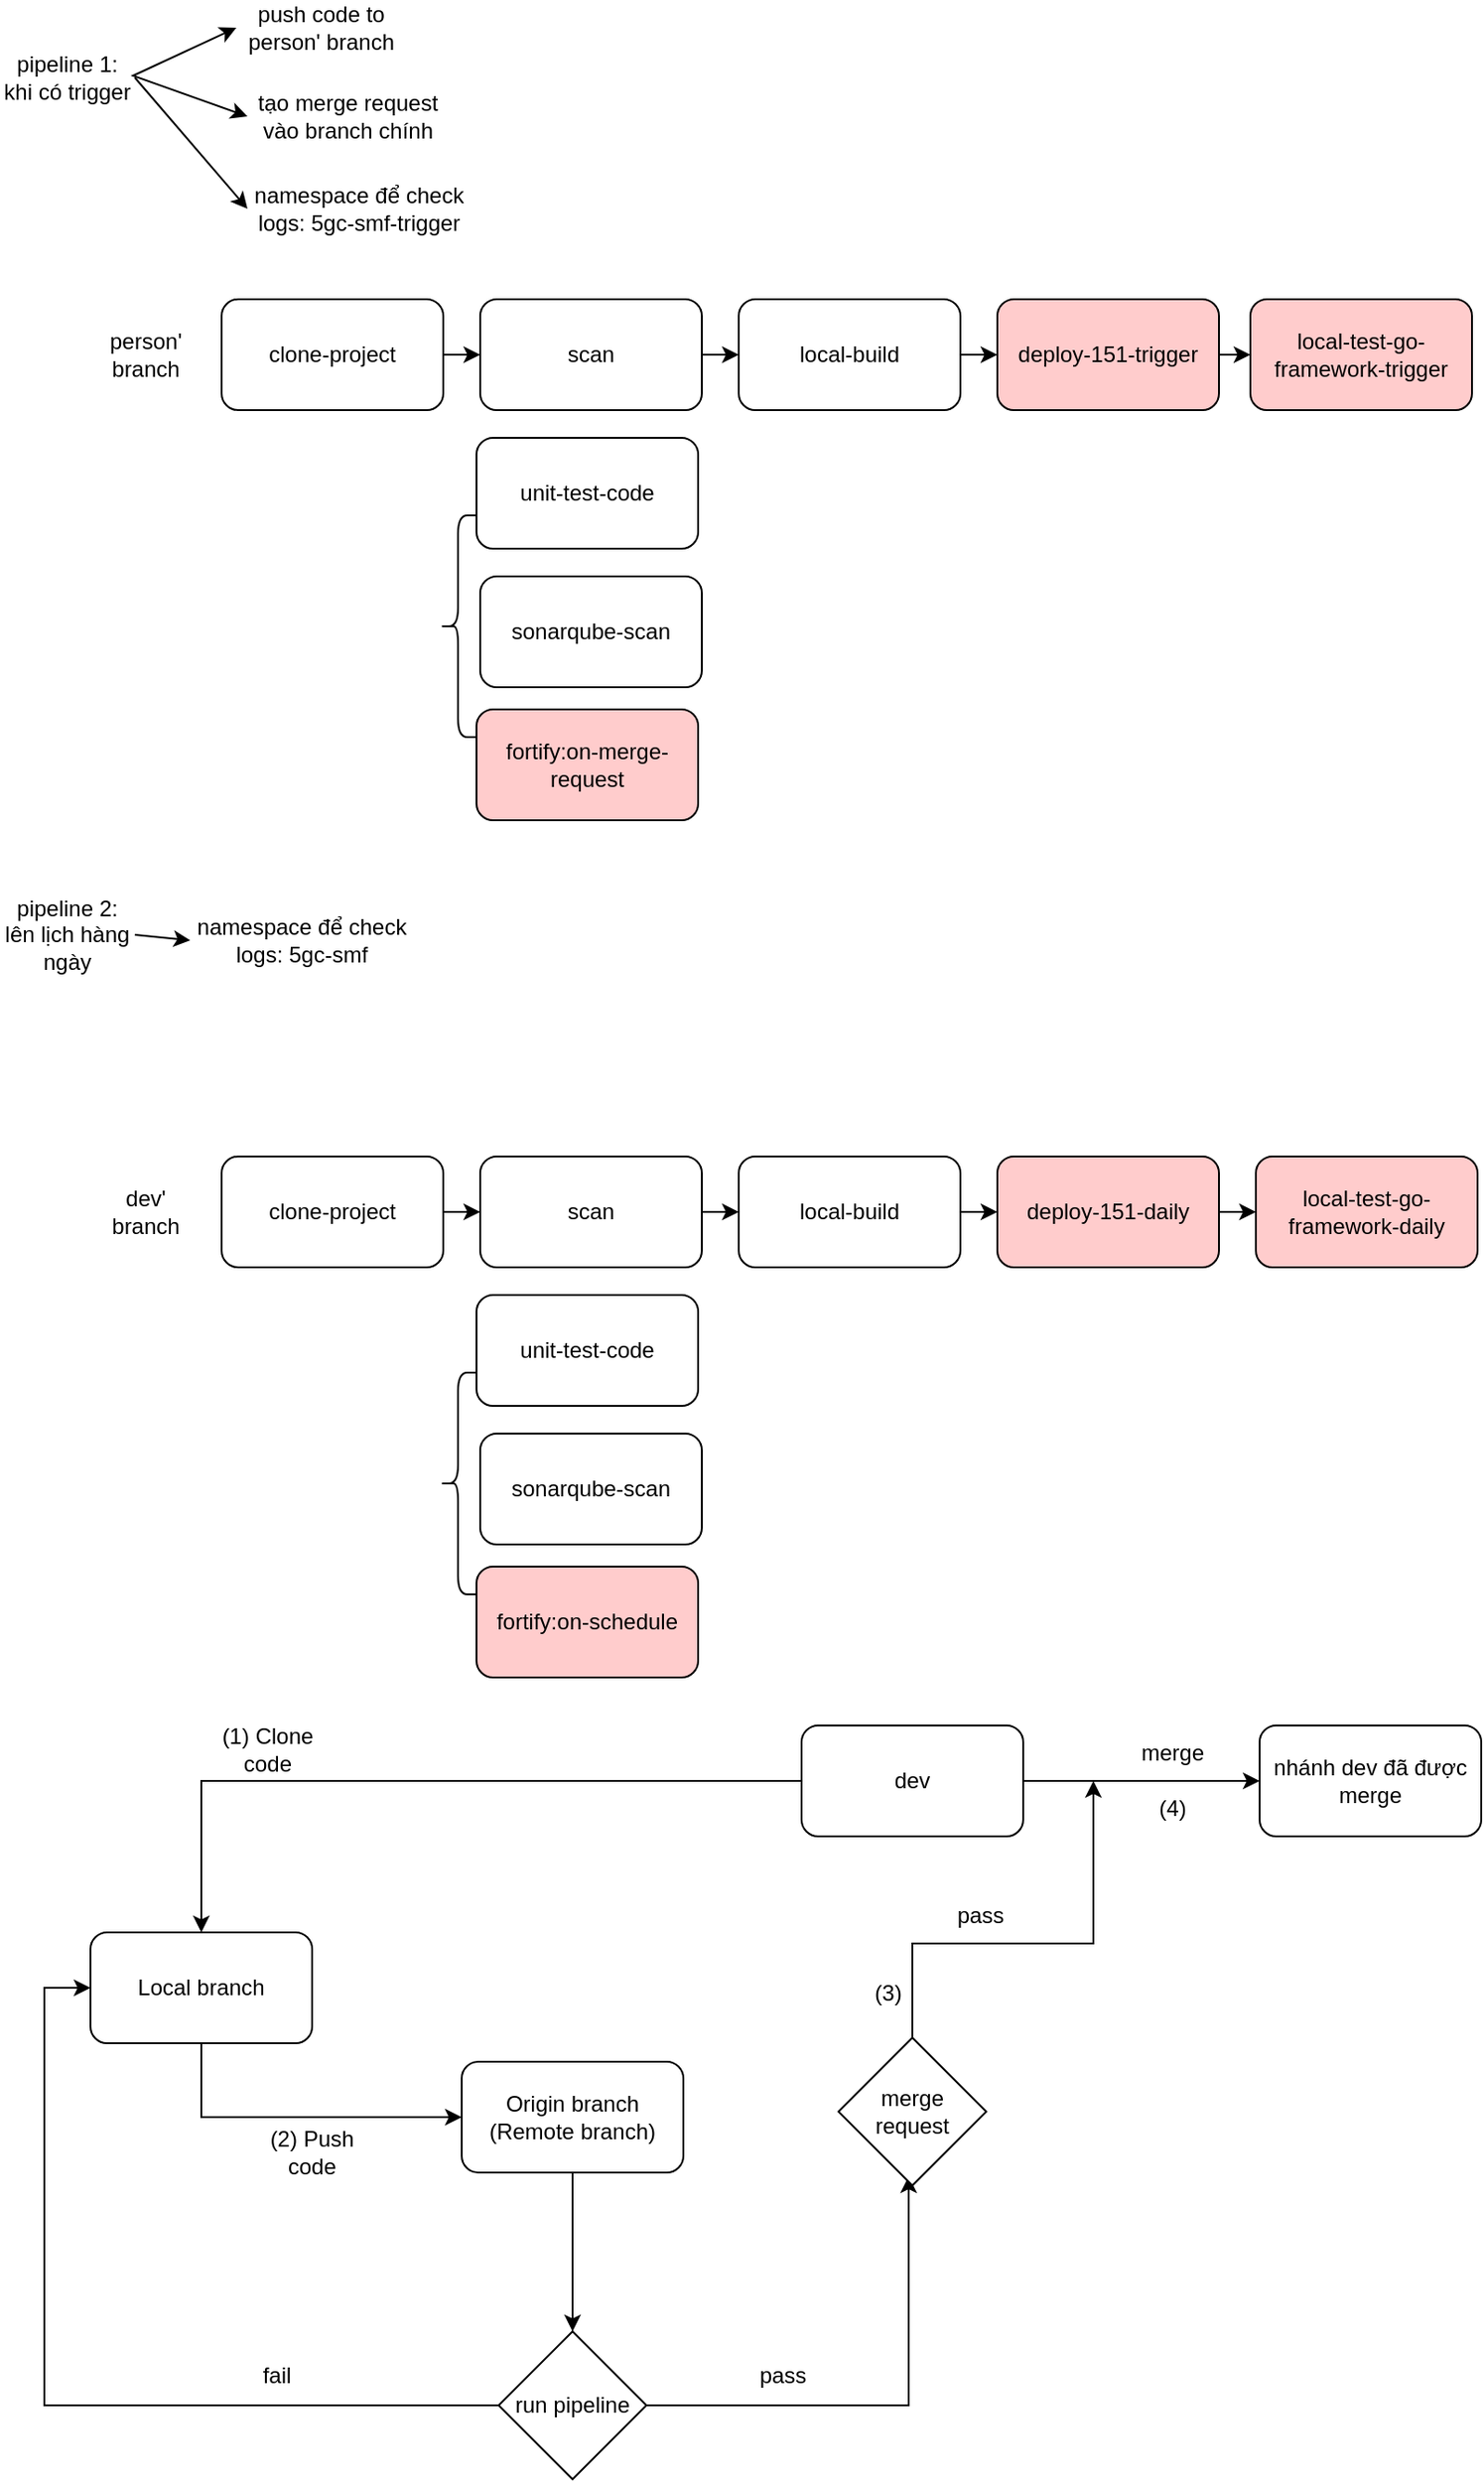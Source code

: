 <mxfile version="21.6.6" type="github">
  <diagram name="Trang-1" id="oaW-5a-gu5Xrpvbmgl1f">
    <mxGraphModel dx="712" dy="818" grid="0" gridSize="10" guides="1" tooltips="1" connect="1" arrows="1" fold="1" page="1" pageScale="1" pageWidth="10000" pageHeight="10000" math="0" shadow="0">
      <root>
        <mxCell id="0" />
        <mxCell id="1" parent="0" />
        <mxCell id="QOvyY-45LAZgzh1bzRz5-2" value="clone-project" style="rounded=1;whiteSpace=wrap;html=1;" parent="1" vertex="1">
          <mxGeometry x="161" y="316" width="120" height="60" as="geometry" />
        </mxCell>
        <mxCell id="QOvyY-45LAZgzh1bzRz5-3" value="person&#39; branch" style="text;html=1;strokeColor=none;fillColor=none;align=center;verticalAlign=middle;whiteSpace=wrap;rounded=0;" parent="1" vertex="1">
          <mxGeometry x="90" y="331" width="60" height="30" as="geometry" />
        </mxCell>
        <mxCell id="QOvyY-45LAZgzh1bzRz5-4" value="scan" style="rounded=1;whiteSpace=wrap;html=1;" parent="1" vertex="1">
          <mxGeometry x="301" y="316" width="120" height="60" as="geometry" />
        </mxCell>
        <mxCell id="QOvyY-45LAZgzh1bzRz5-5" value="sonarqube-scan" style="rounded=1;whiteSpace=wrap;html=1;fillColor=#FFFFFF;" parent="1" vertex="1">
          <mxGeometry x="301" y="466" width="120" height="60" as="geometry" />
        </mxCell>
        <mxCell id="QOvyY-45LAZgzh1bzRz5-6" value="unit-test-code" style="rounded=1;whiteSpace=wrap;html=1;" parent="1" vertex="1">
          <mxGeometry x="299" y="391" width="120" height="60" as="geometry" />
        </mxCell>
        <mxCell id="QOvyY-45LAZgzh1bzRz5-7" value="fortify:on-merge-request" style="rounded=1;whiteSpace=wrap;html=1;fillColor=#FFCCCC;" parent="1" vertex="1">
          <mxGeometry x="299" y="538" width="120" height="60" as="geometry" />
        </mxCell>
        <mxCell id="QOvyY-45LAZgzh1bzRz5-8" value="local-build" style="rounded=1;whiteSpace=wrap;html=1;" parent="1" vertex="1">
          <mxGeometry x="441" y="316" width="120" height="60" as="geometry" />
        </mxCell>
        <mxCell id="QOvyY-45LAZgzh1bzRz5-9" value="deploy-151-trigger" style="rounded=1;whiteSpace=wrap;html=1;fillColor=#FFCCCC;" parent="1" vertex="1">
          <mxGeometry x="581" y="316" width="120" height="60" as="geometry" />
        </mxCell>
        <mxCell id="QOvyY-45LAZgzh1bzRz5-10" value="local-test-go-framework-trigger" style="rounded=1;whiteSpace=wrap;html=1;fillColor=#FFCCCC;" parent="1" vertex="1">
          <mxGeometry x="718" y="316" width="120" height="60" as="geometry" />
        </mxCell>
        <mxCell id="QOvyY-45LAZgzh1bzRz5-11" value="push code to person&#39; branch" style="text;html=1;strokeColor=none;fillColor=none;align=center;verticalAlign=middle;whiteSpace=wrap;rounded=0;" parent="1" vertex="1">
          <mxGeometry x="169" y="154" width="92" height="30" as="geometry" />
        </mxCell>
        <mxCell id="QOvyY-45LAZgzh1bzRz5-12" value="tạo merge request vào branch chính" style="text;html=1;strokeColor=none;fillColor=none;align=center;verticalAlign=middle;whiteSpace=wrap;rounded=0;" parent="1" vertex="1">
          <mxGeometry x="175" y="202" width="109" height="30" as="geometry" />
        </mxCell>
        <mxCell id="QOvyY-45LAZgzh1bzRz5-13" value="" style="endArrow=classic;startArrow=classic;html=1;rounded=0;entryX=0;entryY=0.5;entryDx=0;entryDy=0;exitX=0;exitY=0.5;exitDx=0;exitDy=0;" parent="1" source="QOvyY-45LAZgzh1bzRz5-12" target="QOvyY-45LAZgzh1bzRz5-11" edge="1">
          <mxGeometry width="50" height="50" relative="1" as="geometry">
            <mxPoint x="410" y="426" as="sourcePoint" />
            <mxPoint x="460" y="376" as="targetPoint" />
            <Array as="points">
              <mxPoint x="113" y="195" />
            </Array>
          </mxGeometry>
        </mxCell>
        <mxCell id="QOvyY-45LAZgzh1bzRz5-14" value="pipeline 1: khi có trigger" style="text;html=1;strokeColor=none;fillColor=none;align=center;verticalAlign=middle;whiteSpace=wrap;rounded=0;" parent="1" vertex="1">
          <mxGeometry x="41" y="181" width="73" height="30" as="geometry" />
        </mxCell>
        <mxCell id="QOvyY-45LAZgzh1bzRz5-15" value="clone-project" style="rounded=1;whiteSpace=wrap;html=1;" parent="1" vertex="1">
          <mxGeometry x="161" y="780" width="120" height="60" as="geometry" />
        </mxCell>
        <mxCell id="QOvyY-45LAZgzh1bzRz5-16" value="dev&#39; branch" style="text;html=1;strokeColor=none;fillColor=none;align=center;verticalAlign=middle;whiteSpace=wrap;rounded=0;" parent="1" vertex="1">
          <mxGeometry x="90" y="795" width="60" height="30" as="geometry" />
        </mxCell>
        <mxCell id="QOvyY-45LAZgzh1bzRz5-17" value="scan" style="rounded=1;whiteSpace=wrap;html=1;" parent="1" vertex="1">
          <mxGeometry x="301" y="780" width="120" height="60" as="geometry" />
        </mxCell>
        <mxCell id="QOvyY-45LAZgzh1bzRz5-18" value="sonarqube-scan" style="rounded=1;whiteSpace=wrap;html=1;" parent="1" vertex="1">
          <mxGeometry x="301" y="930" width="120" height="60" as="geometry" />
        </mxCell>
        <mxCell id="QOvyY-45LAZgzh1bzRz5-19" value="unit-test-code" style="rounded=1;whiteSpace=wrap;html=1;" parent="1" vertex="1">
          <mxGeometry x="299" y="855" width="120" height="60" as="geometry" />
        </mxCell>
        <mxCell id="QOvyY-45LAZgzh1bzRz5-20" value="fortify:on-schedule" style="rounded=1;whiteSpace=wrap;html=1;fillColor=#FFCCCC;" parent="1" vertex="1">
          <mxGeometry x="299" y="1002" width="120" height="60" as="geometry" />
        </mxCell>
        <mxCell id="QOvyY-45LAZgzh1bzRz5-21" value="local-build" style="rounded=1;whiteSpace=wrap;html=1;" parent="1" vertex="1">
          <mxGeometry x="441" y="780" width="120" height="60" as="geometry" />
        </mxCell>
        <mxCell id="QOvyY-45LAZgzh1bzRz5-22" value="deploy-151-daily" style="rounded=1;whiteSpace=wrap;html=1;fillColor=#FFCCCC;" parent="1" vertex="1">
          <mxGeometry x="581" y="780" width="120" height="60" as="geometry" />
        </mxCell>
        <mxCell id="QOvyY-45LAZgzh1bzRz5-23" value="local-test-go-framework-daily" style="rounded=1;whiteSpace=wrap;html=1;fillColor=#FFCCCC;" parent="1" vertex="1">
          <mxGeometry x="721" y="780" width="120" height="60" as="geometry" />
        </mxCell>
        <mxCell id="QOvyY-45LAZgzh1bzRz5-27" value="pipeline 2: lên lịch hàng ngày" style="text;html=1;strokeColor=none;fillColor=none;align=center;verticalAlign=middle;whiteSpace=wrap;rounded=0;" parent="1" vertex="1">
          <mxGeometry x="41" y="645" width="73" height="30" as="geometry" />
        </mxCell>
        <mxCell id="QOvyY-45LAZgzh1bzRz5-28" value="namespace để check logs: 5gc-smf-trigger" style="text;html=1;strokeColor=none;fillColor=none;align=center;verticalAlign=middle;whiteSpace=wrap;rounded=0;" parent="1" vertex="1">
          <mxGeometry x="175" y="252" width="121" height="30" as="geometry" />
        </mxCell>
        <mxCell id="QOvyY-45LAZgzh1bzRz5-30" value="" style="endArrow=classic;html=1;rounded=0;exitX=1;exitY=0.5;exitDx=0;exitDy=0;entryX=0;entryY=0.5;entryDx=0;entryDy=0;" parent="1" source="QOvyY-45LAZgzh1bzRz5-14" target="QOvyY-45LAZgzh1bzRz5-28" edge="1">
          <mxGeometry width="50" height="50" relative="1" as="geometry">
            <mxPoint x="410" y="526" as="sourcePoint" />
            <mxPoint x="460" y="476" as="targetPoint" />
          </mxGeometry>
        </mxCell>
        <mxCell id="QOvyY-45LAZgzh1bzRz5-33" value="namespace để check logs: 5gc-smf" style="text;html=1;strokeColor=none;fillColor=none;align=center;verticalAlign=middle;whiteSpace=wrap;rounded=0;" parent="1" vertex="1">
          <mxGeometry x="144" y="648" width="121" height="30" as="geometry" />
        </mxCell>
        <mxCell id="QOvyY-45LAZgzh1bzRz5-34" value="" style="endArrow=classic;html=1;rounded=0;exitX=1;exitY=0.5;exitDx=0;exitDy=0;entryX=0;entryY=0.5;entryDx=0;entryDy=0;" parent="1" source="QOvyY-45LAZgzh1bzRz5-27" target="QOvyY-45LAZgzh1bzRz5-33" edge="1">
          <mxGeometry width="50" height="50" relative="1" as="geometry">
            <mxPoint x="83" y="592" as="sourcePoint" />
            <mxPoint x="429" y="872" as="targetPoint" />
          </mxGeometry>
        </mxCell>
        <mxCell id="wQtV32WbGMe6dbrX2Gd7-1" value="" style="endArrow=classic;html=1;rounded=0;exitX=1;exitY=0.5;exitDx=0;exitDy=0;entryX=0;entryY=0.5;entryDx=0;entryDy=0;" edge="1" parent="1" source="QOvyY-45LAZgzh1bzRz5-2" target="QOvyY-45LAZgzh1bzRz5-4">
          <mxGeometry width="50" height="50" relative="1" as="geometry">
            <mxPoint x="823" y="645" as="sourcePoint" />
            <mxPoint x="873" y="595" as="targetPoint" />
          </mxGeometry>
        </mxCell>
        <mxCell id="wQtV32WbGMe6dbrX2Gd7-2" value="" style="endArrow=classic;html=1;rounded=0;exitX=1;exitY=0.5;exitDx=0;exitDy=0;entryX=0;entryY=0.5;entryDx=0;entryDy=0;" edge="1" parent="1" source="QOvyY-45LAZgzh1bzRz5-4" target="QOvyY-45LAZgzh1bzRz5-8">
          <mxGeometry width="50" height="50" relative="1" as="geometry">
            <mxPoint x="823" y="645" as="sourcePoint" />
            <mxPoint x="873" y="595" as="targetPoint" />
          </mxGeometry>
        </mxCell>
        <mxCell id="wQtV32WbGMe6dbrX2Gd7-3" value="" style="endArrow=classic;html=1;rounded=0;exitX=1;exitY=0.5;exitDx=0;exitDy=0;entryX=0;entryY=0.5;entryDx=0;entryDy=0;" edge="1" parent="1" source="QOvyY-45LAZgzh1bzRz5-8" target="QOvyY-45LAZgzh1bzRz5-9">
          <mxGeometry width="50" height="50" relative="1" as="geometry">
            <mxPoint x="823" y="645" as="sourcePoint" />
            <mxPoint x="873" y="595" as="targetPoint" />
          </mxGeometry>
        </mxCell>
        <mxCell id="wQtV32WbGMe6dbrX2Gd7-4" value="" style="endArrow=classic;html=1;rounded=0;exitX=1;exitY=0.5;exitDx=0;exitDy=0;" edge="1" parent="1" source="QOvyY-45LAZgzh1bzRz5-9" target="QOvyY-45LAZgzh1bzRz5-10">
          <mxGeometry width="50" height="50" relative="1" as="geometry">
            <mxPoint x="823" y="645" as="sourcePoint" />
            <mxPoint x="873" y="595" as="targetPoint" />
          </mxGeometry>
        </mxCell>
        <mxCell id="wQtV32WbGMe6dbrX2Gd7-5" value="" style="shape=curlyBracket;whiteSpace=wrap;html=1;rounded=1;labelPosition=left;verticalLabelPosition=middle;align=right;verticalAlign=middle;" vertex="1" parent="1">
          <mxGeometry x="279" y="433" width="20" height="120" as="geometry" />
        </mxCell>
        <mxCell id="wQtV32WbGMe6dbrX2Gd7-7" value="" style="endArrow=classic;html=1;rounded=0;exitX=1;exitY=0.5;exitDx=0;exitDy=0;" edge="1" parent="1" source="QOvyY-45LAZgzh1bzRz5-15" target="QOvyY-45LAZgzh1bzRz5-17">
          <mxGeometry width="50" height="50" relative="1" as="geometry">
            <mxPoint x="823" y="745" as="sourcePoint" />
            <mxPoint x="873" y="695" as="targetPoint" />
          </mxGeometry>
        </mxCell>
        <mxCell id="wQtV32WbGMe6dbrX2Gd7-8" value="" style="endArrow=classic;html=1;rounded=0;exitX=1;exitY=0.5;exitDx=0;exitDy=0;" edge="1" parent="1" source="QOvyY-45LAZgzh1bzRz5-17" target="QOvyY-45LAZgzh1bzRz5-21">
          <mxGeometry width="50" height="50" relative="1" as="geometry">
            <mxPoint x="823" y="745" as="sourcePoint" />
            <mxPoint x="873" y="695" as="targetPoint" />
          </mxGeometry>
        </mxCell>
        <mxCell id="wQtV32WbGMe6dbrX2Gd7-9" value="" style="endArrow=classic;html=1;rounded=0;exitX=1;exitY=0.5;exitDx=0;exitDy=0;entryX=0;entryY=0.5;entryDx=0;entryDy=0;" edge="1" parent="1" source="QOvyY-45LAZgzh1bzRz5-21" target="QOvyY-45LAZgzh1bzRz5-22">
          <mxGeometry width="50" height="50" relative="1" as="geometry">
            <mxPoint x="823" y="745" as="sourcePoint" />
            <mxPoint x="873" y="695" as="targetPoint" />
          </mxGeometry>
        </mxCell>
        <mxCell id="wQtV32WbGMe6dbrX2Gd7-10" value="" style="endArrow=classic;html=1;rounded=0;exitX=1;exitY=0.5;exitDx=0;exitDy=0;" edge="1" parent="1" source="QOvyY-45LAZgzh1bzRz5-22" target="QOvyY-45LAZgzh1bzRz5-23">
          <mxGeometry width="50" height="50" relative="1" as="geometry">
            <mxPoint x="823" y="745" as="sourcePoint" />
            <mxPoint x="873" y="695" as="targetPoint" />
          </mxGeometry>
        </mxCell>
        <mxCell id="wQtV32WbGMe6dbrX2Gd7-11" value="" style="shape=curlyBracket;whiteSpace=wrap;html=1;rounded=1;labelPosition=left;verticalLabelPosition=middle;align=right;verticalAlign=middle;" vertex="1" parent="1">
          <mxGeometry x="279" y="897" width="20" height="120" as="geometry" />
        </mxCell>
        <mxCell id="wQtV32WbGMe6dbrX2Gd7-13" value="Local branch" style="rounded=1;whiteSpace=wrap;html=1;" vertex="1" parent="1">
          <mxGeometry x="90" y="1200" width="120" height="60" as="geometry" />
        </mxCell>
        <mxCell id="wQtV32WbGMe6dbrX2Gd7-14" value="dev" style="rounded=1;whiteSpace=wrap;html=1;" vertex="1" parent="1">
          <mxGeometry x="475" y="1088" width="120" height="60" as="geometry" />
        </mxCell>
        <mxCell id="wQtV32WbGMe6dbrX2Gd7-15" value="" style="endArrow=classic;html=1;rounded=0;exitX=0;exitY=0.5;exitDx=0;exitDy=0;entryX=0.5;entryY=0;entryDx=0;entryDy=0;" edge="1" parent="1" source="wQtV32WbGMe6dbrX2Gd7-14" target="wQtV32WbGMe6dbrX2Gd7-13">
          <mxGeometry width="50" height="50" relative="1" as="geometry">
            <mxPoint x="375" y="1145" as="sourcePoint" />
            <mxPoint x="425" y="1095" as="targetPoint" />
            <Array as="points">
              <mxPoint x="150" y="1118" />
            </Array>
          </mxGeometry>
        </mxCell>
        <mxCell id="wQtV32WbGMe6dbrX2Gd7-16" value="(1) Clone code" style="text;html=1;strokeColor=none;fillColor=none;align=center;verticalAlign=middle;whiteSpace=wrap;rounded=0;" vertex="1" parent="1">
          <mxGeometry x="156" y="1086" width="60" height="30" as="geometry" />
        </mxCell>
        <mxCell id="wQtV32WbGMe6dbrX2Gd7-17" value="Origin branch&lt;br&gt;(Remote branch)" style="rounded=1;whiteSpace=wrap;html=1;" vertex="1" parent="1">
          <mxGeometry x="291" y="1270" width="120" height="60" as="geometry" />
        </mxCell>
        <mxCell id="wQtV32WbGMe6dbrX2Gd7-18" value="" style="endArrow=classic;html=1;rounded=0;exitX=0.5;exitY=1;exitDx=0;exitDy=0;entryX=0;entryY=0.5;entryDx=0;entryDy=0;" edge="1" parent="1" source="wQtV32WbGMe6dbrX2Gd7-13" target="wQtV32WbGMe6dbrX2Gd7-17">
          <mxGeometry width="50" height="50" relative="1" as="geometry">
            <mxPoint x="375" y="1145" as="sourcePoint" />
            <mxPoint x="425" y="1095" as="targetPoint" />
            <Array as="points">
              <mxPoint x="150" y="1300" />
            </Array>
          </mxGeometry>
        </mxCell>
        <mxCell id="wQtV32WbGMe6dbrX2Gd7-19" value="(2) Push code" style="text;html=1;strokeColor=none;fillColor=none;align=center;verticalAlign=middle;whiteSpace=wrap;rounded=0;" vertex="1" parent="1">
          <mxGeometry x="180" y="1304" width="60" height="30" as="geometry" />
        </mxCell>
        <mxCell id="wQtV32WbGMe6dbrX2Gd7-21" value="" style="endArrow=classic;html=1;rounded=0;exitX=0.5;exitY=1;exitDx=0;exitDy=0;" edge="1" parent="1" source="wQtV32WbGMe6dbrX2Gd7-17">
          <mxGeometry width="50" height="50" relative="1" as="geometry">
            <mxPoint x="374" y="1145" as="sourcePoint" />
            <mxPoint x="351" y="1416" as="targetPoint" />
          </mxGeometry>
        </mxCell>
        <mxCell id="wQtV32WbGMe6dbrX2Gd7-23" value="run pipeline" style="rhombus;whiteSpace=wrap;html=1;" vertex="1" parent="1">
          <mxGeometry x="311" y="1416" width="80" height="80" as="geometry" />
        </mxCell>
        <mxCell id="wQtV32WbGMe6dbrX2Gd7-24" value="" style="endArrow=classic;html=1;rounded=0;exitX=0;exitY=0.5;exitDx=0;exitDy=0;entryX=0;entryY=0.5;entryDx=0;entryDy=0;" edge="1" parent="1" source="wQtV32WbGMe6dbrX2Gd7-23" target="wQtV32WbGMe6dbrX2Gd7-13">
          <mxGeometry width="50" height="50" relative="1" as="geometry">
            <mxPoint x="374" y="1145" as="sourcePoint" />
            <mxPoint x="70" y="1456" as="targetPoint" />
            <Array as="points">
              <mxPoint x="65" y="1456" />
              <mxPoint x="65" y="1230" />
            </Array>
          </mxGeometry>
        </mxCell>
        <mxCell id="wQtV32WbGMe6dbrX2Gd7-25" value="fail" style="text;html=1;strokeColor=none;fillColor=none;align=center;verticalAlign=middle;whiteSpace=wrap;rounded=0;" vertex="1" parent="1">
          <mxGeometry x="161" y="1425" width="60" height="30" as="geometry" />
        </mxCell>
        <mxCell id="wQtV32WbGMe6dbrX2Gd7-26" value="" style="endArrow=classic;html=1;rounded=0;exitX=1;exitY=0.5;exitDx=0;exitDy=0;entryX=0.475;entryY=0.938;entryDx=0;entryDy=0;entryPerimeter=0;" edge="1" parent="1" source="wQtV32WbGMe6dbrX2Gd7-23" target="wQtV32WbGMe6dbrX2Gd7-28">
          <mxGeometry width="50" height="50" relative="1" as="geometry">
            <mxPoint x="374" y="1145" as="sourcePoint" />
            <mxPoint x="551" y="1456" as="targetPoint" />
            <Array as="points">
              <mxPoint x="533" y="1456" />
            </Array>
          </mxGeometry>
        </mxCell>
        <mxCell id="wQtV32WbGMe6dbrX2Gd7-27" value="pass" style="text;html=1;strokeColor=none;fillColor=none;align=center;verticalAlign=middle;whiteSpace=wrap;rounded=0;" vertex="1" parent="1">
          <mxGeometry x="435" y="1425" width="60" height="30" as="geometry" />
        </mxCell>
        <mxCell id="wQtV32WbGMe6dbrX2Gd7-28" value="merge&lt;br&gt;request" style="rhombus;whiteSpace=wrap;html=1;" vertex="1" parent="1">
          <mxGeometry x="495" y="1257" width="80" height="80" as="geometry" />
        </mxCell>
        <mxCell id="wQtV32WbGMe6dbrX2Gd7-29" value="" style="endArrow=classic;html=1;rounded=0;exitX=0.5;exitY=0;exitDx=0;exitDy=0;" edge="1" parent="1" source="wQtV32WbGMe6dbrX2Gd7-28">
          <mxGeometry width="50" height="50" relative="1" as="geometry">
            <mxPoint x="374" y="1145" as="sourcePoint" />
            <mxPoint x="633" y="1118" as="targetPoint" />
            <Array as="points">
              <mxPoint x="535" y="1206" />
              <mxPoint x="633" y="1206" />
            </Array>
          </mxGeometry>
        </mxCell>
        <mxCell id="wQtV32WbGMe6dbrX2Gd7-30" value="(3)" style="text;html=1;strokeColor=none;fillColor=none;align=center;verticalAlign=middle;whiteSpace=wrap;rounded=0;" vertex="1" parent="1">
          <mxGeometry x="492" y="1218" width="60" height="30" as="geometry" />
        </mxCell>
        <mxCell id="wQtV32WbGMe6dbrX2Gd7-31" value="pass" style="text;html=1;strokeColor=none;fillColor=none;align=center;verticalAlign=middle;whiteSpace=wrap;rounded=0;" vertex="1" parent="1">
          <mxGeometry x="542" y="1176" width="60" height="30" as="geometry" />
        </mxCell>
        <mxCell id="wQtV32WbGMe6dbrX2Gd7-33" value="nhánh dev đã được merge" style="rounded=1;whiteSpace=wrap;html=1;" vertex="1" parent="1">
          <mxGeometry x="723" y="1088" width="120" height="60" as="geometry" />
        </mxCell>
        <mxCell id="wQtV32WbGMe6dbrX2Gd7-35" value="" style="endArrow=classic;html=1;rounded=0;entryX=0;entryY=0.5;entryDx=0;entryDy=0;exitX=1;exitY=0.5;exitDx=0;exitDy=0;" edge="1" parent="1" source="wQtV32WbGMe6dbrX2Gd7-14" target="wQtV32WbGMe6dbrX2Gd7-33">
          <mxGeometry width="50" height="50" relative="1" as="geometry">
            <mxPoint x="566" y="1145" as="sourcePoint" />
            <mxPoint x="616" y="1095" as="targetPoint" />
          </mxGeometry>
        </mxCell>
        <mxCell id="wQtV32WbGMe6dbrX2Gd7-37" value="merge" style="text;html=1;strokeColor=none;fillColor=none;align=center;verticalAlign=middle;whiteSpace=wrap;rounded=0;" vertex="1" parent="1">
          <mxGeometry x="646" y="1088" width="60" height="30" as="geometry" />
        </mxCell>
        <mxCell id="wQtV32WbGMe6dbrX2Gd7-38" value="(4)" style="text;html=1;strokeColor=none;fillColor=none;align=center;verticalAlign=middle;whiteSpace=wrap;rounded=0;" vertex="1" parent="1">
          <mxGeometry x="646" y="1118" width="60" height="30" as="geometry" />
        </mxCell>
      </root>
    </mxGraphModel>
  </diagram>
</mxfile>
